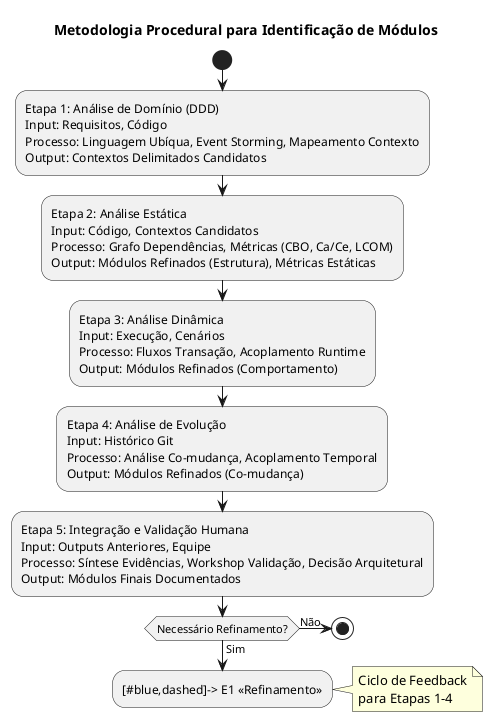 @startuml
title Metodologia Procedural para Identificação de Módulos

start

:Etapa 1: Análise de Domínio (DDD)\nInput: Requisitos, Código\nProcesso: Linguagem Ubíqua, Event Storming, Mapeamento Contexto\nOutput: Contextos Delimitados Candidatos;

:Etapa 2: Análise Estática\nInput: Código, Contextos Candidatos\nProcesso: Grafo Dependências, Métricas (CBO, Ca/Ce, LCOM)\nOutput: Módulos Refinados (Estrutura), Métricas Estáticas;

:Etapa 3: Análise Dinâmica\nInput: Execução, Cenários\nProcesso: Fluxos Transação, Acoplamento Runtime\nOutput: Módulos Refinados (Comportamento);

:Etapa 4: Análise de Evolução\nInput: Histórico Git\nProcesso: Análise Co-mudança, Acoplamento Temporal\nOutput: Módulos Refinados (Co-mudança);

:Etapa 5: Integração e Validação Humana\nInput: Outputs Anteriores, Equipe\nProcesso: Síntese Evidências, Workshop Validação, Decisão Arquitetural\nOutput: Módulos Finais Documentados;

if (Necessário Refinamento?) then (Sim)
  -[#blue,dashed]-> E1 << Refinamento >>
  note right
    Ciclo de Feedback
    para Etapas 1-4
  end note
  detach
else (Não)
  stop
endif

@enduml

